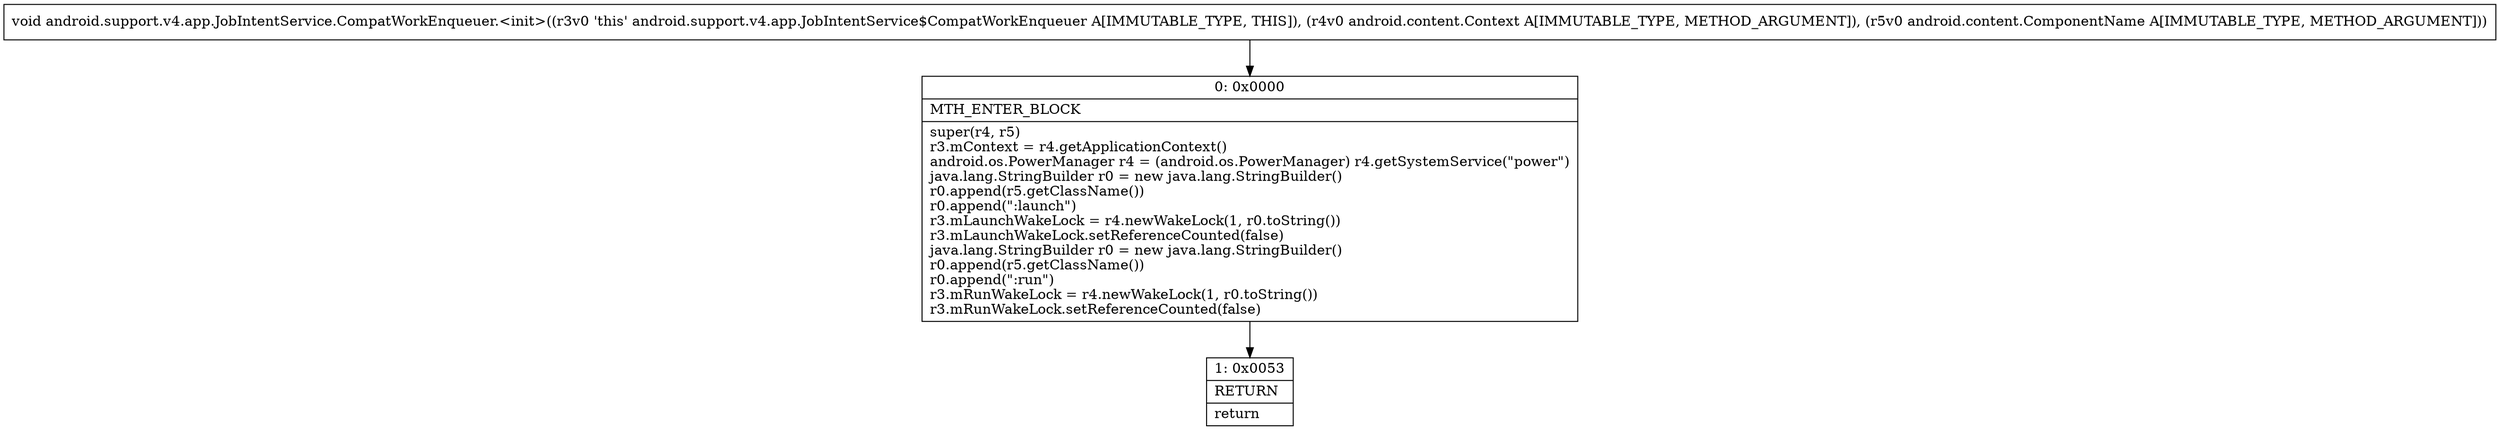digraph "CFG forandroid.support.v4.app.JobIntentService.CompatWorkEnqueuer.\<init\>(Landroid\/content\/Context;Landroid\/content\/ComponentName;)V" {
Node_0 [shape=record,label="{0\:\ 0x0000|MTH_ENTER_BLOCK\l|super(r4, r5)\lr3.mContext = r4.getApplicationContext()\landroid.os.PowerManager r4 = (android.os.PowerManager) r4.getSystemService(\"power\")\ljava.lang.StringBuilder r0 = new java.lang.StringBuilder()\lr0.append(r5.getClassName())\lr0.append(\":launch\")\lr3.mLaunchWakeLock = r4.newWakeLock(1, r0.toString())\lr3.mLaunchWakeLock.setReferenceCounted(false)\ljava.lang.StringBuilder r0 = new java.lang.StringBuilder()\lr0.append(r5.getClassName())\lr0.append(\":run\")\lr3.mRunWakeLock = r4.newWakeLock(1, r0.toString())\lr3.mRunWakeLock.setReferenceCounted(false)\l}"];
Node_1 [shape=record,label="{1\:\ 0x0053|RETURN\l|return\l}"];
MethodNode[shape=record,label="{void android.support.v4.app.JobIntentService.CompatWorkEnqueuer.\<init\>((r3v0 'this' android.support.v4.app.JobIntentService$CompatWorkEnqueuer A[IMMUTABLE_TYPE, THIS]), (r4v0 android.content.Context A[IMMUTABLE_TYPE, METHOD_ARGUMENT]), (r5v0 android.content.ComponentName A[IMMUTABLE_TYPE, METHOD_ARGUMENT])) }"];
MethodNode -> Node_0;
Node_0 -> Node_1;
}

